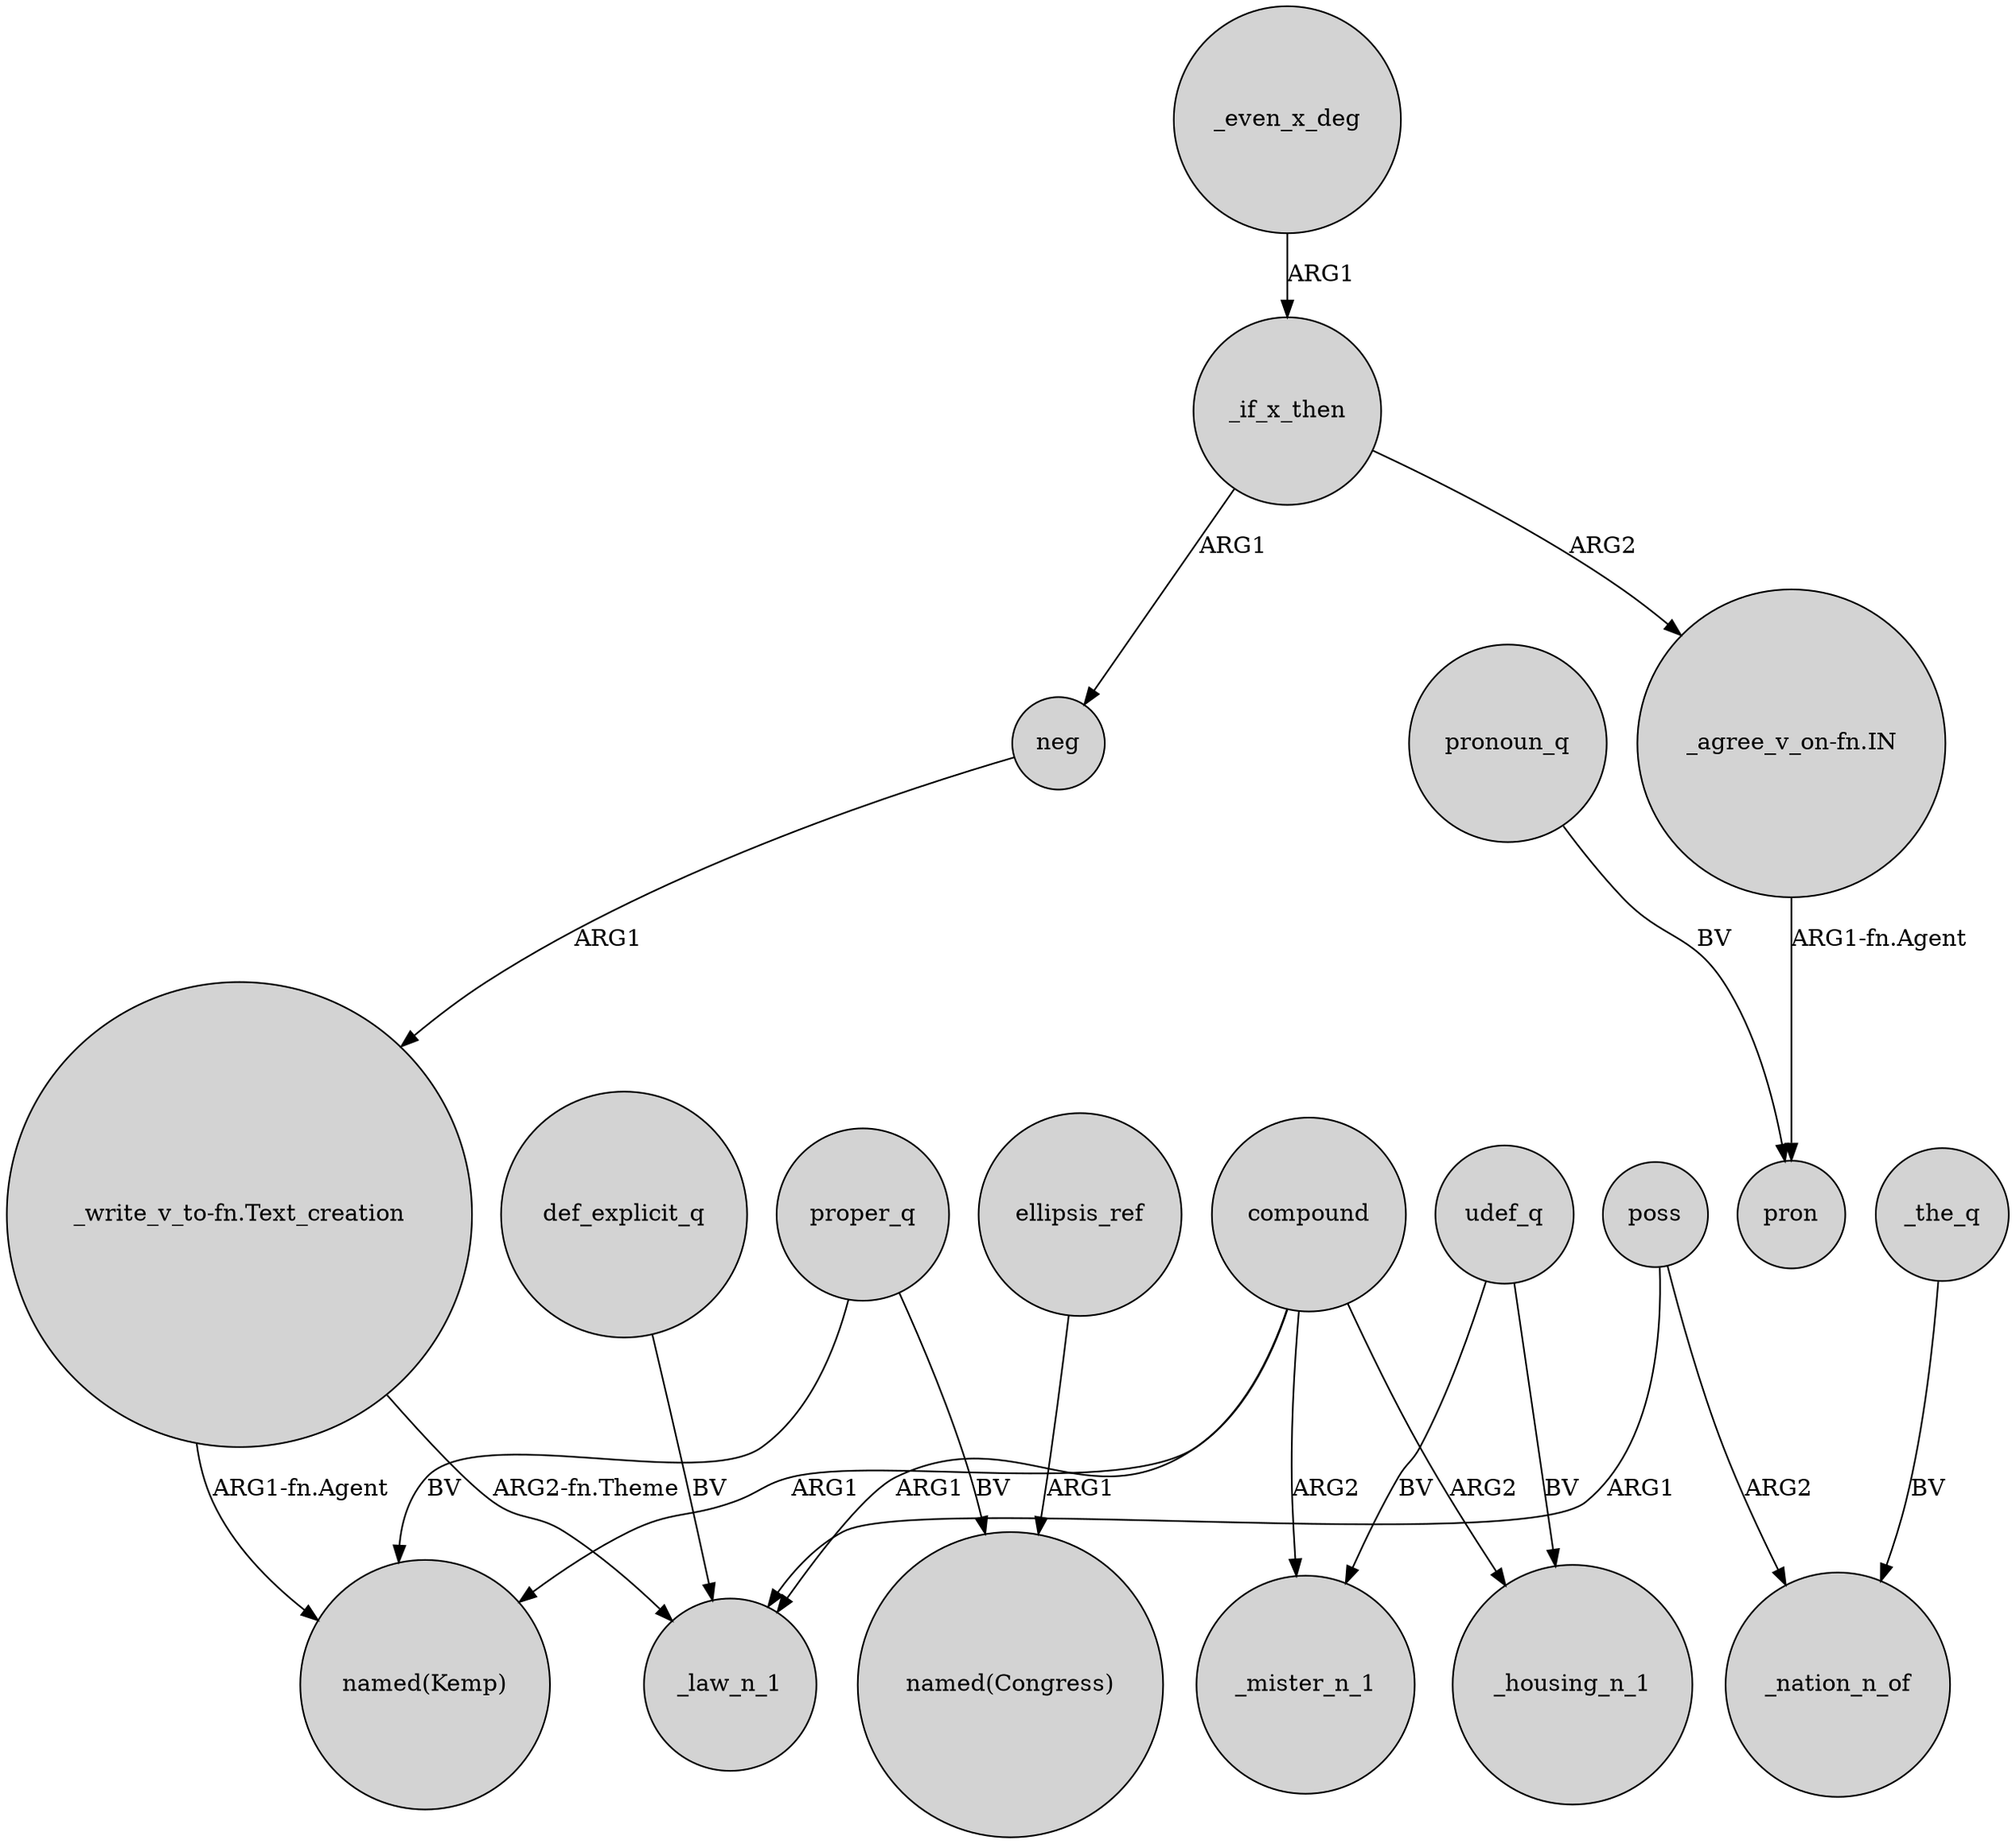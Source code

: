 digraph {
	node [shape=circle style=filled]
	proper_q -> "named(Kemp)" [label=BV]
	def_explicit_q -> _law_n_1 [label=BV]
	_if_x_then -> neg [label=ARG1]
	"_write_v_to-fn.Text_creation" -> "named(Kemp)" [label="ARG1-fn.Agent"]
	compound -> _mister_n_1 [label=ARG2]
	udef_q -> _housing_n_1 [label=BV]
	ellipsis_ref -> "named(Congress)" [label=ARG1]
	_even_x_deg -> _if_x_then [label=ARG1]
	udef_q -> _mister_n_1 [label=BV]
	compound -> "named(Kemp)" [label=ARG1]
	proper_q -> "named(Congress)" [label=BV]
	_if_x_then -> "_agree_v_on-fn.IN" [label=ARG2]
	pronoun_q -> pron [label=BV]
	neg -> "_write_v_to-fn.Text_creation" [label=ARG1]
	_the_q -> _nation_n_of [label=BV]
	"_write_v_to-fn.Text_creation" -> _law_n_1 [label="ARG2-fn.Theme"]
	poss -> _nation_n_of [label=ARG2]
	compound -> _housing_n_1 [label=ARG2]
	compound -> _law_n_1 [label=ARG1]
	"_agree_v_on-fn.IN" -> pron [label="ARG1-fn.Agent"]
	poss -> _law_n_1 [label=ARG1]
}
